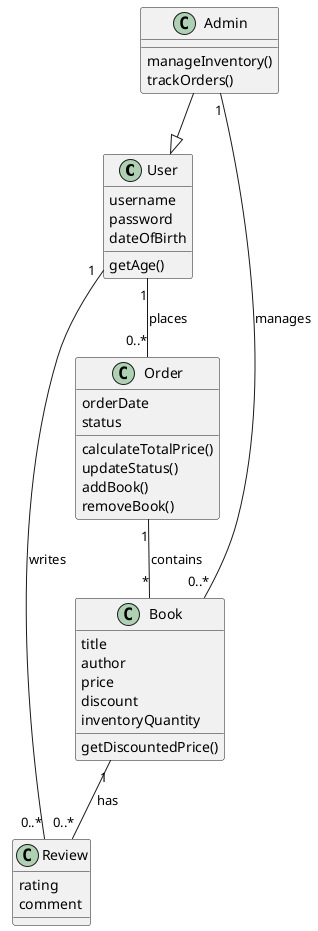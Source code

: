 @startuml
class User {
  username
  password
  dateOfBirth
  getAge()
}

class Admin {
  manageInventory()
  trackOrders()
}
Admin --|> User

class Book {
  title
  author
  price
  discount
  inventoryQuantity
  getDiscountedPrice()
}

class Order {
  orderDate
  status
  calculateTotalPrice()
  updateStatus()
  addBook()
  removeBook()
}

class Review {
  rating
  comment
}

User "1" -- "0..*" Order : places
User "1" -- "0..*" Review : writes
Order "1" -- "*" Book : contains
Book "1" -- "0..*" Review : has
Admin "1" -- "0..*" Book : manages
@enduml